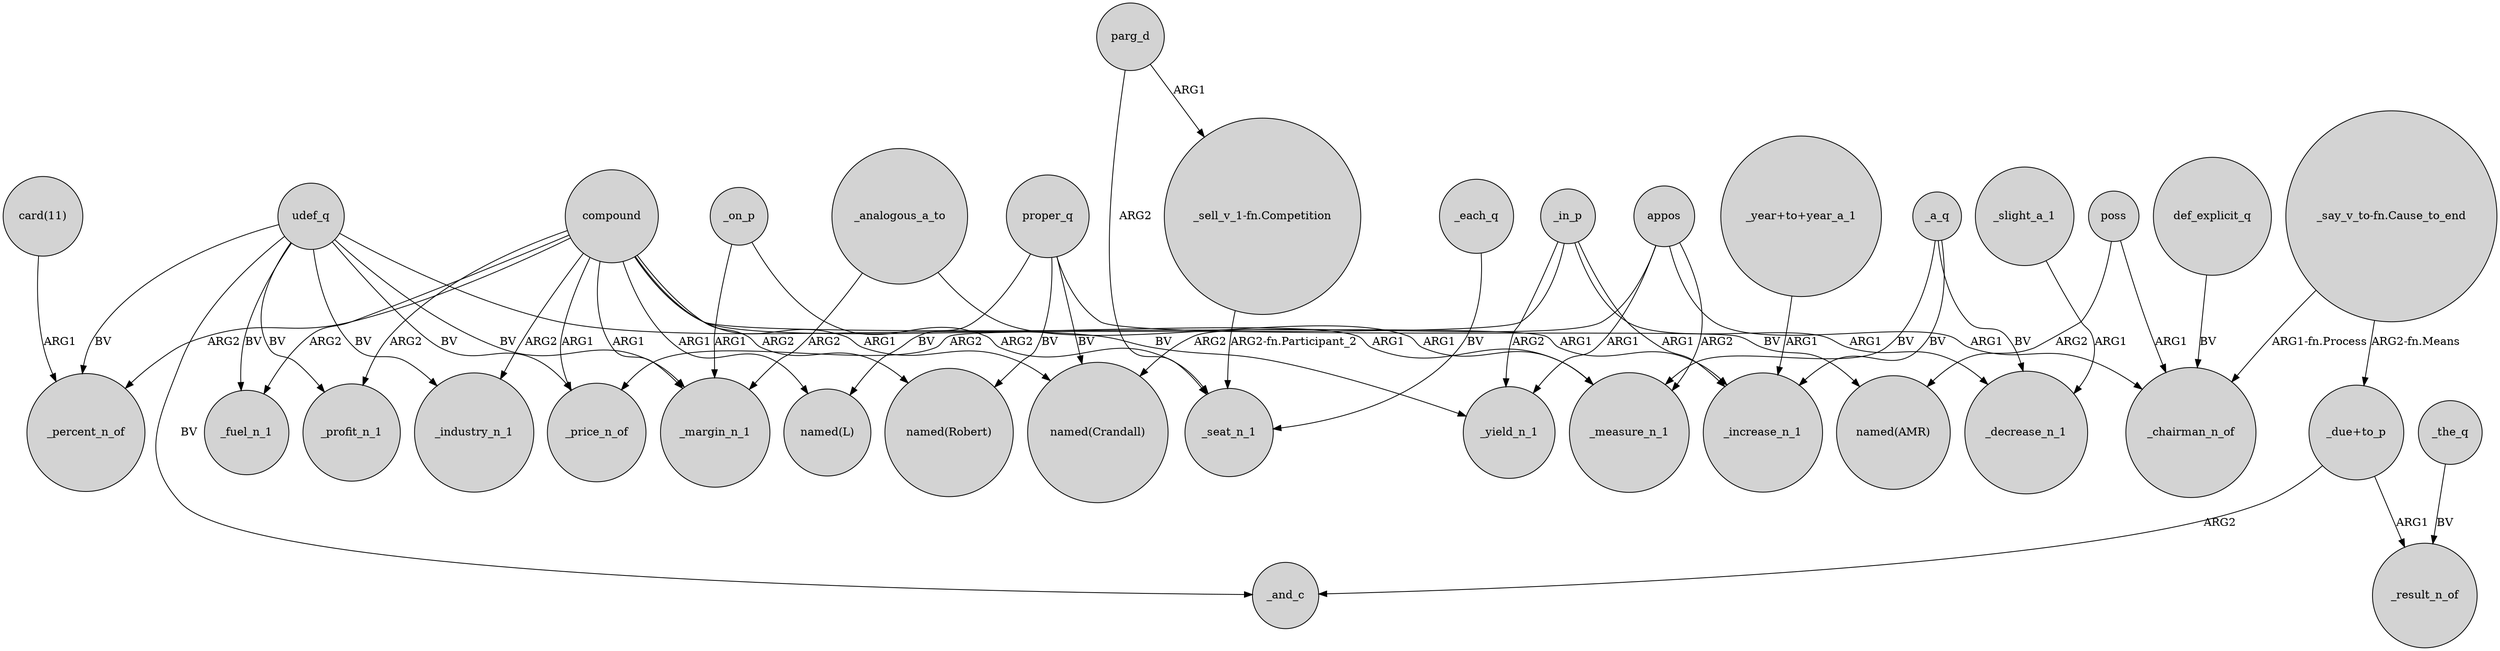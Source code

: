 digraph {
	node [shape=circle style=filled]
	compound -> _increase_n_1 [label=ARG1]
	compound -> _margin_n_1 [label=ARG1]
	"_say_v_to-fn.Cause_to_end" -> _chairman_n_of [label="ARG1-fn.Process"]
	compound -> _industry_n_1 [label=ARG2]
	udef_q -> _fuel_n_1 [label=BV]
	_in_p -> _yield_n_1 [label=ARG2]
	_in_p -> _decrease_n_1 [label=ARG1]
	parg_d -> _seat_n_1 [label=ARG2]
	udef_q -> _price_n_of [label=BV]
	parg_d -> "_sell_v_1-fn.Competition" [label=ARG1]
	appos -> _measure_n_1 [label=ARG2]
	_each_q -> _seat_n_1 [label=BV]
	_a_q -> _decrease_n_1 [label=BV]
	udef_q -> _margin_n_1 [label=BV]
	_slight_a_1 -> _decrease_n_1 [label=ARG1]
	udef_q -> _profit_n_1 [label=BV]
	poss -> "named(AMR)" [label=ARG2]
	udef_q -> _and_c [label=BV]
	def_explicit_q -> _chairman_n_of [label=BV]
	compound -> "named(Crandall)" [label=ARG1]
	compound -> _measure_n_1 [label=ARG1]
	proper_q -> "named(Crandall)" [label=BV]
	compound -> "named(Robert)" [label=ARG2]
	udef_q -> _percent_n_of [label=BV]
	_on_p -> _margin_n_1 [label=ARG1]
	"_say_v_to-fn.Cause_to_end" -> "_due+to_p" [label="ARG2-fn.Means"]
	_a_q -> _measure_n_1 [label=BV]
	compound -> _profit_n_1 [label=ARG2]
	_the_q -> _result_n_of [label=BV]
	compound -> _percent_n_of [label=ARG2]
	udef_q -> _yield_n_1 [label=BV]
	"card(11)" -> _percent_n_of [label=ARG1]
	_in_p -> _price_n_of [label=ARG2]
	appos -> _chairman_n_of [label=ARG1]
	"_due+to_p" -> _result_n_of [label=ARG1]
	_analogous_a_to -> _margin_n_1 [label=ARG2]
	_on_p -> _seat_n_1 [label=ARG2]
	_a_q -> _increase_n_1 [label=BV]
	proper_q -> "named(Robert)" [label=BV]
	udef_q -> _industry_n_1 [label=BV]
	proper_q -> "named(L)" [label=BV]
	"_year+to+year_a_1" -> _increase_n_1 [label=ARG1]
	proper_q -> "named(AMR)" [label=BV]
	_analogous_a_to -> _measure_n_1 [label=ARG1]
	appos -> _yield_n_1 [label=ARG1]
	"_sell_v_1-fn.Competition" -> _seat_n_1 [label="ARG2-fn.Participant_2"]
	"_due+to_p" -> _and_c [label=ARG2]
	compound -> "named(L)" [label=ARG1]
	poss -> _chairman_n_of [label=ARG1]
	compound -> _price_n_of [label=ARG1]
	_in_p -> _increase_n_1 [label=ARG1]
	appos -> "named(Crandall)" [label=ARG2]
	compound -> _fuel_n_1 [label=ARG2]
}
